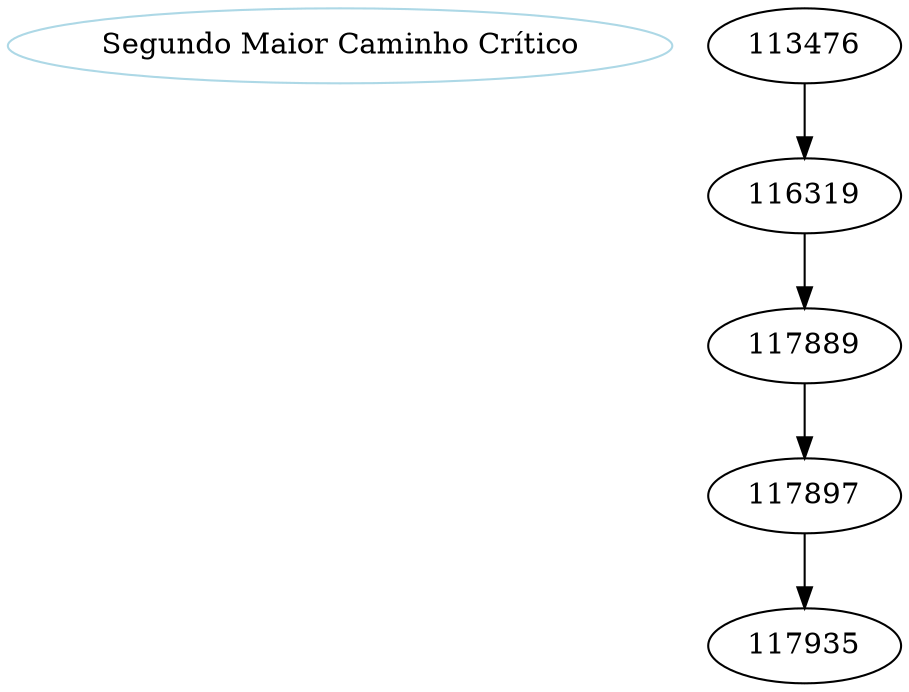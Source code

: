 digraph SegundoCaminhoCritico {
 c [color=lightblue, label="Segundo Maior Caminho Crítico"];
"117897" -> "117935";
"117889" -> "117897";
"116319" -> "117889";
"113476" -> "116319";

}